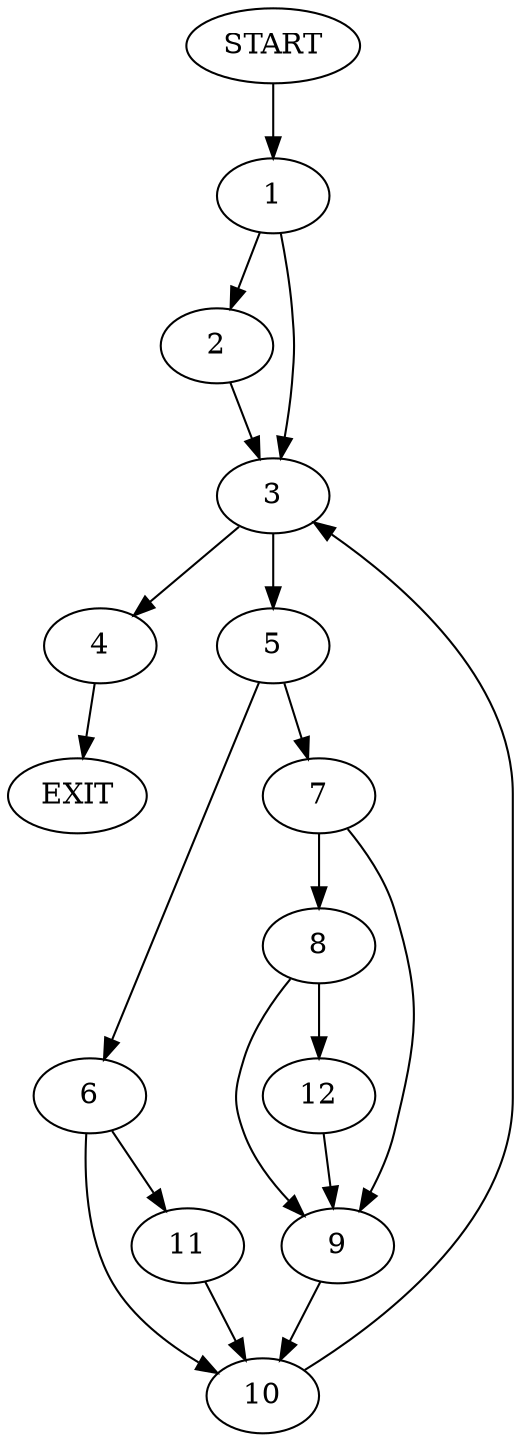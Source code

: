 digraph {
0 [label="START"]
13 [label="EXIT"]
0 -> 1
1 -> 2
1 -> 3
2 -> 3
3 -> 4
3 -> 5
4 -> 13
5 -> 6
5 -> 7
7 -> 8
7 -> 9
6 -> 10
6 -> 11
9 -> 10
8 -> 9
8 -> 12
12 -> 9
10 -> 3
11 -> 10
}
